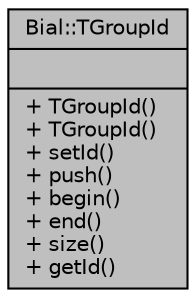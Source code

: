 digraph "Bial::TGroupId"
{
  edge [fontname="Helvetica",fontsize="10",labelfontname="Helvetica",labelfontsize="10"];
  node [fontname="Helvetica",fontsize="10",shape=record];
  Node1 [label="{Bial::TGroupId\n||+ TGroupId()\l+ TGroupId()\l+ setId()\l+ push()\l+ begin()\l+ end()\l+ size()\l+ getId()\l}",height=0.2,width=0.4,color="black", fillcolor="grey75", style="filled", fontcolor="black"];
}
